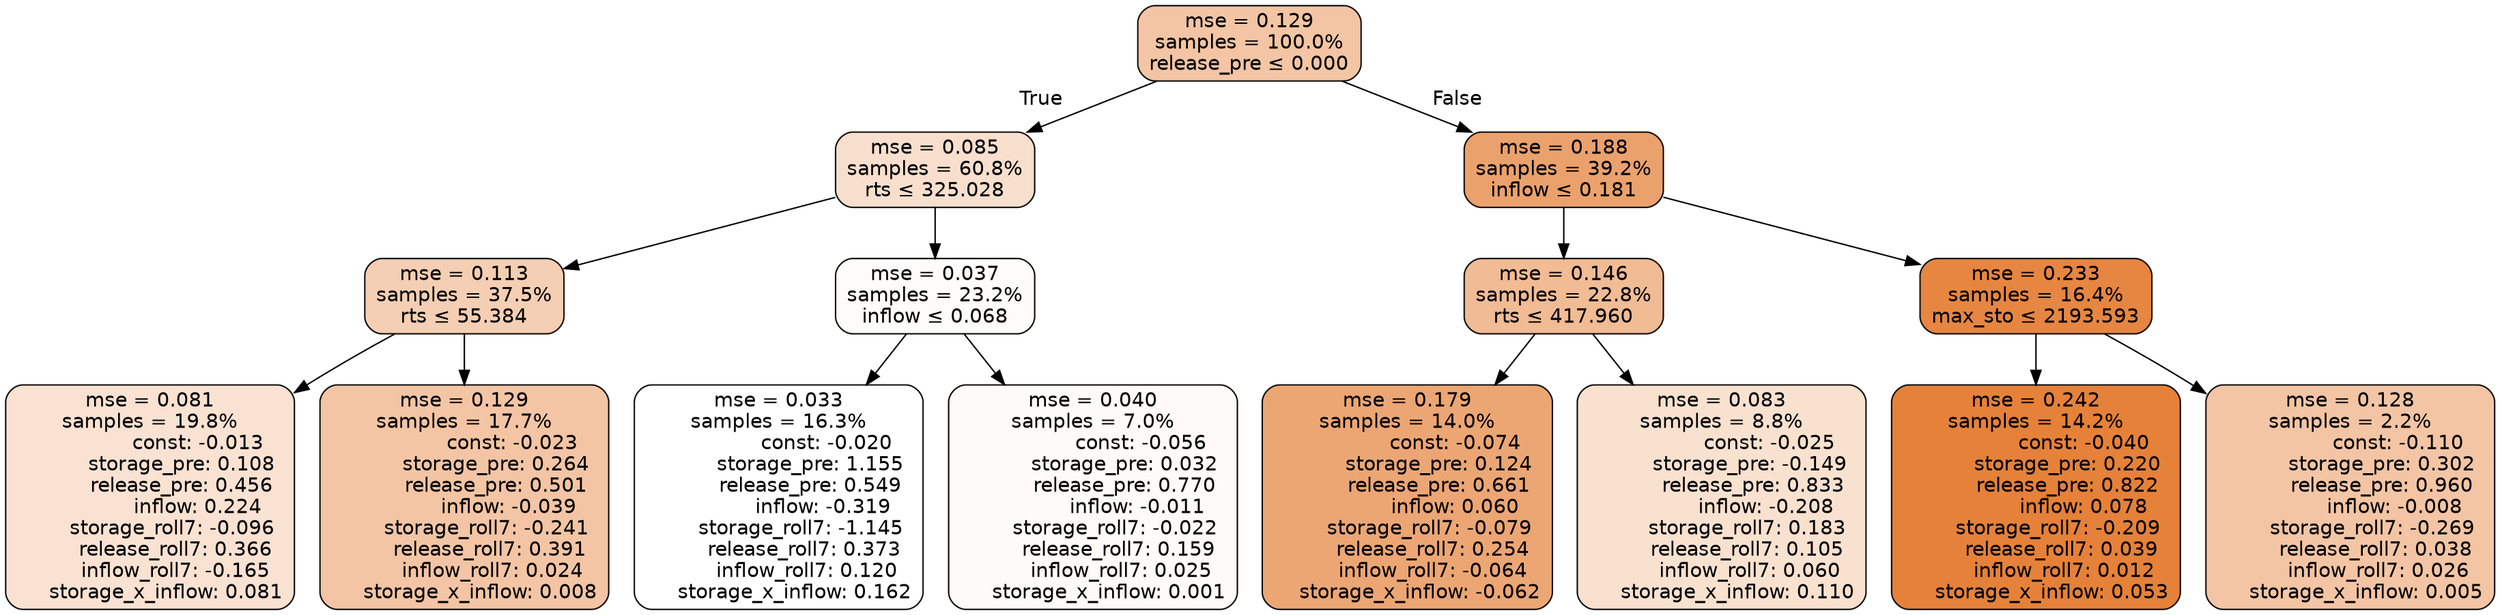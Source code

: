 digraph tree {
bgcolor="transparent"
node [shape=rectangle, style="filled, rounded", color="black", fontname=helvetica] ;
edge [fontname=helvetica] ;
	"0" [label="mse = 0.129
samples = 100.0%
release_pre &le; 0.000", fillcolor="#f3c5a4"]
	"1" [label="mse = 0.085
samples = 60.8%
rts &le; 325.028", fillcolor="#f8dfcd"]
	"2" [label="mse = 0.113
samples = 37.5%
rts &le; 55.384", fillcolor="#f5cfb3"]
	"3" [label="mse = 0.081
samples = 19.8%
               const: -0.013
          storage_pre: 0.108
          release_pre: 0.456
               inflow: 0.224
       storage_roll7: -0.096
        release_roll7: 0.366
        inflow_roll7: -0.165
     storage_x_inflow: 0.081", fillcolor="#f9e2d1"]
	"4" [label="mse = 0.129
samples = 17.7%
               const: -0.023
          storage_pre: 0.264
          release_pre: 0.501
              inflow: -0.039
       storage_roll7: -0.241
        release_roll7: 0.391
         inflow_roll7: 0.024
     storage_x_inflow: 0.008", fillcolor="#f3c5a4"]
	"5" [label="mse = 0.037
samples = 23.2%
inflow &le; 0.068", fillcolor="#fefcfb"]
	"6" [label="mse = 0.033
samples = 16.3%
               const: -0.020
          storage_pre: 1.155
          release_pre: 0.549
              inflow: -0.319
       storage_roll7: -1.145
        release_roll7: 0.373
         inflow_roll7: 0.120
     storage_x_inflow: 0.162", fillcolor="#ffffff"]
	"7" [label="mse = 0.040
samples = 7.0%
               const: -0.056
          storage_pre: 0.032
          release_pre: 0.770
              inflow: -0.011
       storage_roll7: -0.022
        release_roll7: 0.159
         inflow_roll7: 0.025
     storage_x_inflow: 0.001", fillcolor="#fefaf7"]
	"8" [label="mse = 0.188
samples = 39.2%
inflow &le; 0.181", fillcolor="#eba16c"]
	"9" [label="mse = 0.146
samples = 22.8%
rts &le; 417.960", fillcolor="#f1bb94"]
	"10" [label="mse = 0.179
samples = 14.0%
               const: -0.074
          storage_pre: 0.124
          release_pre: 0.661
               inflow: 0.060
       storage_roll7: -0.079
        release_roll7: 0.254
        inflow_roll7: -0.064
    storage_x_inflow: -0.062", fillcolor="#eca674"]
	"11" [label="mse = 0.083
samples = 8.8%
               const: -0.025
         storage_pre: -0.149
          release_pre: 0.833
              inflow: -0.208
        storage_roll7: 0.183
        release_roll7: 0.105
         inflow_roll7: 0.060
     storage_x_inflow: 0.110", fillcolor="#f8e1cf"]
	"12" [label="mse = 0.233
samples = 16.4%
max_sto &le; 2193.593", fillcolor="#e68641"]
	"13" [label="mse = 0.242
samples = 14.2%
               const: -0.040
          storage_pre: 0.220
          release_pre: 0.822
               inflow: 0.078
       storage_roll7: -0.209
        release_roll7: 0.039
         inflow_roll7: 0.012
     storage_x_inflow: 0.053", fillcolor="#e58139"]
	"14" [label="mse = 0.128
samples = 2.2%
               const: -0.110
          storage_pre: 0.302
          release_pre: 0.960
              inflow: -0.008
       storage_roll7: -0.269
        release_roll7: 0.038
         inflow_roll7: 0.026
     storage_x_inflow: 0.005", fillcolor="#f3c5a4"]

	"0" -> "1" [labeldistance=2.5, labelangle=45, headlabel="True"]
	"1" -> "2"
	"2" -> "3"
	"2" -> "4"
	"1" -> "5"
	"5" -> "6"
	"5" -> "7"
	"0" -> "8" [labeldistance=2.5, labelangle=-45, headlabel="False"]
	"8" -> "9"
	"9" -> "10"
	"9" -> "11"
	"8" -> "12"
	"12" -> "13"
	"12" -> "14"
}